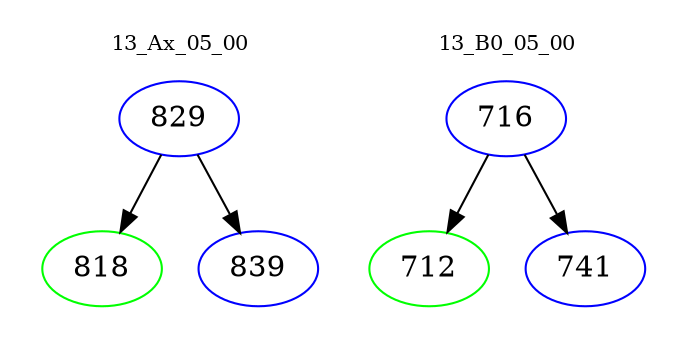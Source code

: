 digraph{
subgraph cluster_0 {
color = white
label = "13_Ax_05_00";
fontsize=10;
T0_829 [label="829", color="blue"]
T0_829 -> T0_818 [color="black"]
T0_818 [label="818", color="green"]
T0_829 -> T0_839 [color="black"]
T0_839 [label="839", color="blue"]
}
subgraph cluster_1 {
color = white
label = "13_B0_05_00";
fontsize=10;
T1_716 [label="716", color="blue"]
T1_716 -> T1_712 [color="black"]
T1_712 [label="712", color="green"]
T1_716 -> T1_741 [color="black"]
T1_741 [label="741", color="blue"]
}
}
